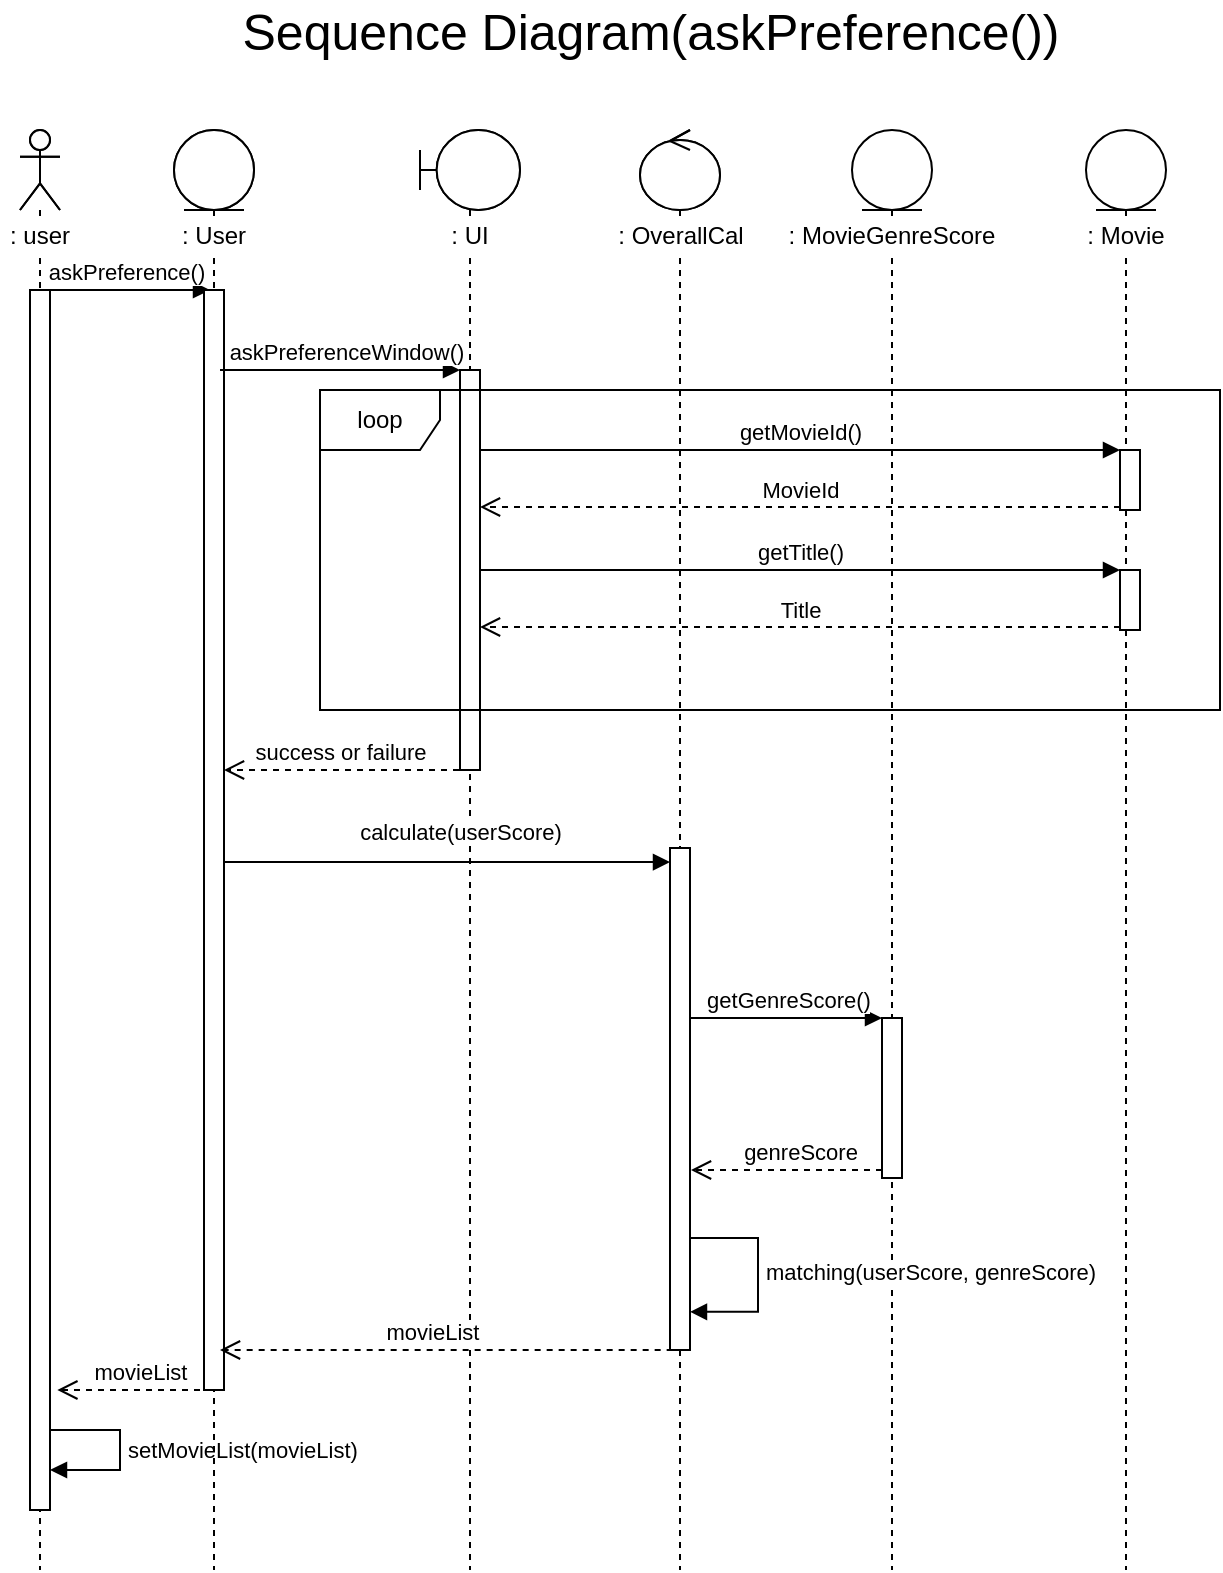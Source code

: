 <mxfile version="14.5.1" type="device" pages="2"><diagram id="Uha5RtpQj5pdw2t7mi1n" name="Page-1"><mxGraphModel dx="1086" dy="806" grid="1" gridSize="10" guides="1" tooltips="1" connect="1" arrows="1" fold="1" page="1" pageScale="1" pageWidth="827" pageHeight="1169" math="0" shadow="0"><root><mxCell id="0"/><mxCell id="1" parent="0"/><mxCell id="TcRANK5WZS-m40qTyu6G-2" value="" style="shape=umlLifeline;participant=umlEntity;perimeter=lifelinePerimeter;whiteSpace=wrap;html=1;container=1;collapsible=0;recursiveResize=0;verticalAlign=top;spacingTop=36;outlineConnect=0;fillColor=#FFFFFF;" parent="1" vertex="1"><mxGeometry x="643" y="120" width="40" height="720" as="geometry"/></mxCell><mxCell id="TcRANK5WZS-m40qTyu6G-5" value="" style="shape=umlLifeline;participant=umlControl;perimeter=lifelinePerimeter;whiteSpace=wrap;html=1;container=1;collapsible=0;recursiveResize=0;verticalAlign=top;spacingTop=36;outlineConnect=0;fillColor=#FFFFFF;" parent="1" vertex="1"><mxGeometry x="420" y="120" width="40" height="300" as="geometry"/></mxCell><mxCell id="TcRANK5WZS-m40qTyu6G-6" value="" style="shape=umlLifeline;participant=umlActor;perimeter=lifelinePerimeter;whiteSpace=wrap;html=1;container=1;collapsible=0;recursiveResize=0;verticalAlign=top;spacingTop=36;outlineConnect=0;" parent="1" vertex="1"><mxGeometry x="110" y="120" width="20" height="300" as="geometry"/></mxCell><mxCell id="TcRANK5WZS-m40qTyu6G-7" value="" style="shape=umlLifeline;participant=umlBoundary;perimeter=lifelinePerimeter;whiteSpace=wrap;html=1;container=1;collapsible=0;recursiveResize=0;verticalAlign=top;spacingTop=36;outlineConnect=0;size=40;" parent="1" vertex="1"><mxGeometry x="310" y="120" width="50" height="300" as="geometry"/></mxCell><mxCell id="TcRANK5WZS-m40qTyu6G-8" value="askPreference()" style="html=1;verticalAlign=bottom;endArrow=block;" parent="1" source="TcRANK5WZS-m40qTyu6G-6" edge="1"><mxGeometry width="80" relative="1" as="geometry"><mxPoint x="120" y="200" as="sourcePoint"/><mxPoint x="205" y="200" as="targetPoint"/></mxGeometry></mxCell><mxCell id="TcRANK5WZS-m40qTyu6G-9" value=": Movie" style="text;html=1;align=center;verticalAlign=middle;whiteSpace=wrap;rounded=0;fillColor=#FFFFFF;" parent="1" vertex="1"><mxGeometry x="640" y="163" width="46" height="20" as="geometry"/></mxCell><mxCell id="TcRANK5WZS-m40qTyu6G-10" value="" style="shape=umlLifeline;participant=umlEntity;perimeter=lifelinePerimeter;whiteSpace=wrap;html=1;container=1;collapsible=0;recursiveResize=0;verticalAlign=top;spacingTop=36;outlineConnect=0;fillColor=#FFFFFF;" parent="1" vertex="1"><mxGeometry x="187" y="120" width="40" height="300" as="geometry"/></mxCell><mxCell id="TcRANK5WZS-m40qTyu6G-11" value="" style="shape=umlLifeline;participant=umlEntity;perimeter=lifelinePerimeter;whiteSpace=wrap;html=1;container=1;collapsible=0;recursiveResize=0;verticalAlign=top;spacingTop=36;outlineConnect=0;fillColor=#FFFFFF;" parent="1" vertex="1"><mxGeometry x="526" y="120" width="40" height="720" as="geometry"/></mxCell><mxCell id="TcRANK5WZS-m40qTyu6G-12" value="" style="html=1;points=[];perimeter=orthogonalPerimeter;fillColor=#FFFFFF;" parent="TcRANK5WZS-m40qTyu6G-11" vertex="1"><mxGeometry x="15" y="444" width="10" height="80" as="geometry"/></mxCell><mxCell id="TcRANK5WZS-m40qTyu6G-13" value="" style="shape=umlLifeline;participant=umlActor;perimeter=lifelinePerimeter;whiteSpace=wrap;html=1;container=1;collapsible=0;recursiveResize=0;verticalAlign=top;spacingTop=36;outlineConnect=0;" parent="TcRANK5WZS-m40qTyu6G-11" vertex="1"><mxGeometry x="-416" width="20" height="720" as="geometry"/></mxCell><mxCell id="TcRANK5WZS-m40qTyu6G-14" value="" style="html=1;points=[];perimeter=orthogonalPerimeter;fillColor=#FFFFFF;" parent="TcRANK5WZS-m40qTyu6G-13" vertex="1"><mxGeometry x="5" y="80" width="10" height="610" as="geometry"/></mxCell><mxCell id="P48_2WbD2YEQsDaUZxYq-7" value="setMovieList(movieList)" style="edgeStyle=orthogonalEdgeStyle;html=1;align=left;spacingLeft=2;endArrow=block;rounded=0;" parent="TcRANK5WZS-m40qTyu6G-13" target="TcRANK5WZS-m40qTyu6G-14" edge="1"><mxGeometry relative="1" as="geometry"><mxPoint x="15" y="650" as="sourcePoint"/><Array as="points"><mxPoint x="50" y="650"/><mxPoint x="50" y="670"/></Array><mxPoint x="25" y="670" as="targetPoint"/></mxGeometry></mxCell><mxCell id="TcRANK5WZS-m40qTyu6G-15" value="" style="shape=umlLifeline;participant=umlEntity;perimeter=lifelinePerimeter;whiteSpace=wrap;html=1;container=1;collapsible=0;recursiveResize=0;verticalAlign=top;spacingTop=36;outlineConnect=0;fillColor=#FFFFFF;" parent="TcRANK5WZS-m40qTyu6G-11" vertex="1"><mxGeometry x="-339" width="40" height="720" as="geometry"/></mxCell><mxCell id="TcRANK5WZS-m40qTyu6G-16" value="" style="html=1;points=[];perimeter=orthogonalPerimeter;fillColor=#FFFFFF;" parent="TcRANK5WZS-m40qTyu6G-15" vertex="1"><mxGeometry x="15" y="80" width="10" height="550" as="geometry"/></mxCell><mxCell id="TcRANK5WZS-m40qTyu6G-17" value="" style="shape=umlLifeline;participant=umlBoundary;perimeter=lifelinePerimeter;whiteSpace=wrap;html=1;container=1;collapsible=0;recursiveResize=0;verticalAlign=top;spacingTop=36;outlineConnect=0;size=40;" parent="TcRANK5WZS-m40qTyu6G-11" vertex="1"><mxGeometry x="-216" width="50" height="720" as="geometry"/></mxCell><mxCell id="TcRANK5WZS-m40qTyu6G-18" value="" style="html=1;points=[];perimeter=orthogonalPerimeter;fillColor=#FFFFFF;" parent="TcRANK5WZS-m40qTyu6G-17" vertex="1"><mxGeometry x="20" y="120" width="10" height="200" as="geometry"/></mxCell><mxCell id="TcRANK5WZS-m40qTyu6G-20" value="" style="shape=umlLifeline;participant=umlControl;perimeter=lifelinePerimeter;whiteSpace=wrap;html=1;container=1;collapsible=0;recursiveResize=0;verticalAlign=top;spacingTop=36;outlineConnect=0;fillColor=#FFFFFF;" parent="TcRANK5WZS-m40qTyu6G-11" vertex="1"><mxGeometry x="-106" width="40" height="720" as="geometry"/></mxCell><mxCell id="TcRANK5WZS-m40qTyu6G-21" value="" style="html=1;points=[];perimeter=orthogonalPerimeter;fillColor=#FFFFFF;" parent="TcRANK5WZS-m40qTyu6G-20" vertex="1"><mxGeometry x="15" y="359" width="10" height="251" as="geometry"/></mxCell><mxCell id="TcRANK5WZS-m40qTyu6G-22" value="askPreferenceWindow()" style="html=1;verticalAlign=bottom;endArrow=block;entryX=0;entryY=0;" parent="TcRANK5WZS-m40qTyu6G-11" target="TcRANK5WZS-m40qTyu6G-18" edge="1"><mxGeometry x="0.028" relative="1" as="geometry"><mxPoint x="-316" y="120" as="sourcePoint"/><mxPoint x="1" as="offset"/></mxGeometry></mxCell><mxCell id="TcRANK5WZS-m40qTyu6G-23" value="success or failure" style="html=1;verticalAlign=bottom;endArrow=open;dashed=1;endSize=8;exitX=0;exitY=0.95;" parent="TcRANK5WZS-m40qTyu6G-11" edge="1"><mxGeometry x="0.061" relative="1" as="geometry"><mxPoint x="-314" y="320" as="targetPoint"/><mxPoint x="-190.5" y="320" as="sourcePoint"/><mxPoint as="offset"/></mxGeometry></mxCell><mxCell id="TcRANK5WZS-m40qTyu6G-26" value=": MovieGenreScore" style="text;html=1;align=center;verticalAlign=middle;whiteSpace=wrap;rounded=0;fillColor=#FFFFFF;" parent="1" vertex="1"><mxGeometry x="486" y="163" width="120" height="20" as="geometry"/></mxCell><mxCell id="TcRANK5WZS-m40qTyu6G-27" value=": UI" style="text;html=1;align=center;verticalAlign=middle;whiteSpace=wrap;rounded=0;fillColor=#FFFFFF;" parent="1" vertex="1"><mxGeometry x="315" y="163" width="40" height="20" as="geometry"/></mxCell><mxCell id="TcRANK5WZS-m40qTyu6G-28" value=": User" style="text;html=1;align=center;verticalAlign=middle;whiteSpace=wrap;rounded=0;fillColor=#FFFFFF;" parent="1" vertex="1"><mxGeometry x="187" y="163" width="40" height="20" as="geometry"/></mxCell><mxCell id="TcRANK5WZS-m40qTyu6G-29" value="getGenreScore()" style="html=1;verticalAlign=bottom;endArrow=block;entryX=0;entryY=0;" parent="1" target="TcRANK5WZS-m40qTyu6G-12" edge="1"><mxGeometry relative="1" as="geometry"><mxPoint x="445.5" y="564" as="sourcePoint"/></mxGeometry></mxCell><mxCell id="TcRANK5WZS-m40qTyu6G-30" value="genreScore" style="html=1;verticalAlign=bottom;endArrow=open;dashed=1;endSize=8;exitX=0;exitY=0.95;" parent="1" source="TcRANK5WZS-m40qTyu6G-12" edge="1"><mxGeometry x="-0.141" relative="1" as="geometry"><mxPoint x="445.5" y="640" as="targetPoint"/><mxPoint as="offset"/></mxGeometry></mxCell><mxCell id="TcRANK5WZS-m40qTyu6G-31" value="matching(userScore, genreScore)" style="edgeStyle=orthogonalEdgeStyle;html=1;align=left;spacingLeft=2;endArrow=block;rounded=0;entryX=1;entryY=0.924;entryDx=0;entryDy=0;entryPerimeter=0;" parent="1" target="TcRANK5WZS-m40qTyu6G-21" edge="1"><mxGeometry x="-0.038" relative="1" as="geometry"><mxPoint x="445" y="674" as="sourcePoint"/><Array as="points"><mxPoint x="479" y="674"/><mxPoint x="479" y="710"/></Array><mxPoint x="453.5" y="694" as="targetPoint"/><mxPoint as="offset"/></mxGeometry></mxCell><mxCell id="TcRANK5WZS-m40qTyu6G-32" value="calculate(userScore)" style="html=1;verticalAlign=bottom;endArrow=block;entryX=0;entryY=0.028;entryDx=0;entryDy=0;entryPerimeter=0;" parent="1" target="TcRANK5WZS-m40qTyu6G-21" edge="1"><mxGeometry x="0.058" y="6" width="80" relative="1" as="geometry"><mxPoint x="212" y="486" as="sourcePoint"/><mxPoint x="430" y="484" as="targetPoint"/><Array as="points"/><mxPoint as="offset"/></mxGeometry></mxCell><mxCell id="TcRANK5WZS-m40qTyu6G-33" value="loop" style="shape=umlFrame;whiteSpace=wrap;html=1;fillColor=#FFFFFF;" parent="1" vertex="1"><mxGeometry x="260" y="250" width="450" height="160" as="geometry"/></mxCell><mxCell id="TcRANK5WZS-m40qTyu6G-34" value="" style="html=1;points=[];perimeter=orthogonalPerimeter;fillColor=#FFFFFF;" parent="1" vertex="1"><mxGeometry x="660" y="280" width="10" height="30" as="geometry"/></mxCell><mxCell id="TcRANK5WZS-m40qTyu6G-35" value="getMovieId()" style="html=1;verticalAlign=bottom;endArrow=block;entryX=0;entryY=0;" parent="1" source="TcRANK5WZS-m40qTyu6G-18" target="TcRANK5WZS-m40qTyu6G-34" edge="1"><mxGeometry relative="1" as="geometry"><mxPoint x="590" y="280" as="sourcePoint"/></mxGeometry></mxCell><mxCell id="TcRANK5WZS-m40qTyu6G-36" value="MovieId" style="html=1;verticalAlign=bottom;endArrow=open;dashed=1;endSize=8;exitX=0;exitY=0.95;" parent="1" source="TcRANK5WZS-m40qTyu6G-34" target="TcRANK5WZS-m40qTyu6G-18" edge="1"><mxGeometry relative="1" as="geometry"><mxPoint x="590" y="356" as="targetPoint"/><mxPoint as="offset"/></mxGeometry></mxCell><mxCell id="TcRANK5WZS-m40qTyu6G-37" value="&lt;font style=&quot;font-size: 25px&quot;&gt;Sequence Diagram(askPreference())&lt;/font&gt;" style="text;html=1;align=center;verticalAlign=middle;resizable=0;points=[];autosize=1;strokeColor=none;" parent="1" vertex="1"><mxGeometry x="215" y="60" width="420" height="20" as="geometry"/></mxCell><mxCell id="TcRANK5WZS-m40qTyu6G-38" value=": user" style="text;html=1;align=center;verticalAlign=middle;whiteSpace=wrap;rounded=0;fillColor=#FFFFFF;" parent="1" vertex="1"><mxGeometry x="100" y="163" width="40" height="20" as="geometry"/></mxCell><mxCell id="TcRANK5WZS-m40qTyu6G-39" value=": OverallCal" style="text;html=1;align=center;verticalAlign=middle;whiteSpace=wrap;rounded=0;fillColor=#FFFFFF;" parent="1" vertex="1"><mxGeometry x="398.5" y="163" width="83" height="20" as="geometry"/></mxCell><mxCell id="TcRANK5WZS-m40qTyu6G-42" value="" style="html=1;points=[];perimeter=orthogonalPerimeter;fillColor=#FFFFFF;" parent="1" vertex="1"><mxGeometry x="660" y="340" width="10" height="30" as="geometry"/></mxCell><mxCell id="TcRANK5WZS-m40qTyu6G-43" value="getTitle()" style="html=1;verticalAlign=bottom;endArrow=block;entryX=0;entryY=0;" parent="1" target="TcRANK5WZS-m40qTyu6G-42" edge="1"><mxGeometry relative="1" as="geometry"><mxPoint x="340" y="340" as="sourcePoint"/></mxGeometry></mxCell><mxCell id="TcRANK5WZS-m40qTyu6G-44" value="Title" style="html=1;verticalAlign=bottom;endArrow=open;dashed=1;endSize=8;exitX=0;exitY=0.95;" parent="1" source="TcRANK5WZS-m40qTyu6G-42" edge="1"><mxGeometry relative="1" as="geometry"><mxPoint x="340" y="368.5" as="targetPoint"/><mxPoint as="offset"/></mxGeometry></mxCell><mxCell id="P48_2WbD2YEQsDaUZxYq-4" value="movieList" style="html=1;verticalAlign=bottom;endArrow=open;dashed=1;endSize=8;exitX=0.133;exitY=1;exitDx=0;exitDy=0;exitPerimeter=0;" parent="1" source="TcRANK5WZS-m40qTyu6G-21" edge="1"><mxGeometry x="0.061" relative="1" as="geometry"><mxPoint x="210" y="730" as="targetPoint"/><mxPoint x="333.5" y="730" as="sourcePoint"/><mxPoint as="offset"/></mxGeometry></mxCell><mxCell id="P48_2WbD2YEQsDaUZxYq-5" value="movieList" style="html=1;verticalAlign=bottom;endArrow=open;dashed=1;endSize=8;" parent="1" edge="1"><mxGeometry x="-0.159" relative="1" as="geometry"><mxPoint x="128.67" y="750" as="targetPoint"/><mxPoint x="200" y="750" as="sourcePoint"/><mxPoint as="offset"/></mxGeometry></mxCell></root></mxGraphModel></diagram><diagram name="Page-2" id="wdMA40IwPikm_M-yHx5G"><mxGraphModel dx="1086" dy="806" grid="1" gridSize="10" guides="1" tooltips="1" connect="1" arrows="1" fold="1" page="1" pageScale="1" pageWidth="827" pageHeight="1169" math="0" shadow="0"><root><mxCell id="FUf8LTrIaIMLAsEivN4X-0"/><mxCell id="FUf8LTrIaIMLAsEivN4X-1" parent="FUf8LTrIaIMLAsEivN4X-0"/><mxCell id="FUf8LTrIaIMLAsEivN4X-2" value="loop" style="shape=umlFrame;whiteSpace=wrap;html=1;fillColor=#FFFFFF;" parent="FUf8LTrIaIMLAsEivN4X-1" vertex="1"><mxGeometry x="258.5" y="230" width="450" height="180" as="geometry"/></mxCell><mxCell id="FUf8LTrIaIMLAsEivN4X-3" value="" style="shape=umlLifeline;participant=umlEntity;perimeter=lifelinePerimeter;whiteSpace=wrap;html=1;container=1;collapsible=0;recursiveResize=0;verticalAlign=top;spacingTop=36;outlineConnect=0;fillColor=#FFFFFF;" parent="FUf8LTrIaIMLAsEivN4X-1" vertex="1"><mxGeometry x="643" y="120" width="40" height="340" as="geometry"/></mxCell><mxCell id="FUf8LTrIaIMLAsEivN4X-4" value="" style="html=1;points=[];perimeter=orthogonalPerimeter;" parent="FUf8LTrIaIMLAsEivN4X-3" vertex="1"><mxGeometry x="15" y="250" width="10" height="20" as="geometry"/></mxCell><mxCell id="FUf8LTrIaIMLAsEivN4X-7" value="" style="shape=umlLifeline;participant=umlActor;perimeter=lifelinePerimeter;whiteSpace=wrap;html=1;container=1;collapsible=0;recursiveResize=0;verticalAlign=top;spacingTop=36;outlineConnect=0;" parent="FUf8LTrIaIMLAsEivN4X-1" vertex="1"><mxGeometry x="110" y="120" width="20" height="340" as="geometry"/></mxCell><mxCell id="FUf8LTrIaIMLAsEivN4X-15" value="" style="html=1;points=[];perimeter=orthogonalPerimeter;fillColor=#FFFFFF;" parent="FUf8LTrIaIMLAsEivN4X-7" vertex="1"><mxGeometry x="5" y="70" width="10" height="260" as="geometry"/></mxCell><mxCell id="FUf8LTrIaIMLAsEivN4X-8" value="" style="shape=umlLifeline;participant=umlBoundary;perimeter=lifelinePerimeter;whiteSpace=wrap;html=1;container=1;collapsible=0;recursiveResize=0;verticalAlign=top;spacingTop=36;outlineConnect=0;size=40;" parent="FUf8LTrIaIMLAsEivN4X-1" vertex="1"><mxGeometry x="310" y="120" width="50" height="340" as="geometry"/></mxCell><mxCell id="FUf8LTrIaIMLAsEivN4X-10" value=": Movie" style="text;html=1;align=center;verticalAlign=middle;whiteSpace=wrap;rounded=0;fillColor=#FFFFFF;" parent="FUf8LTrIaIMLAsEivN4X-1" vertex="1"><mxGeometry x="640" y="163" width="46" height="20" as="geometry"/></mxCell><mxCell id="FUf8LTrIaIMLAsEivN4X-29" value=": UI" style="text;html=1;align=center;verticalAlign=middle;whiteSpace=wrap;rounded=0;fillColor=#FFFFFF;" parent="FUf8LTrIaIMLAsEivN4X-1" vertex="1"><mxGeometry x="315" y="163" width="40" height="20" as="geometry"/></mxCell><mxCell id="FUf8LTrIaIMLAsEivN4X-39" value="&lt;font style=&quot;font-size: 25px&quot;&gt;Sequence Diagram(provideMovieInfo())&lt;/font&gt;" style="text;html=1;align=center;verticalAlign=middle;resizable=0;points=[];autosize=1;strokeColor=none;" parent="FUf8LTrIaIMLAsEivN4X-1" vertex="1"><mxGeometry x="189" y="60" width="450" height="20" as="geometry"/></mxCell><mxCell id="FUf8LTrIaIMLAsEivN4X-40" value=": user" style="text;html=1;align=center;verticalAlign=middle;whiteSpace=wrap;rounded=0;fillColor=#FFFFFF;" parent="FUf8LTrIaIMLAsEivN4X-1" vertex="1"><mxGeometry x="100" y="163" width="40" height="20" as="geometry"/></mxCell><mxCell id="FUf8LTrIaIMLAsEivN4X-42" value="GenreId" style="html=1;verticalAlign=bottom;endArrow=open;dashed=1;endSize=8;exitX=0;exitY=0.95;entryX=1.186;entryY=0.879;entryDx=0;entryDy=0;entryPerimeter=0;" parent="FUf8LTrIaIMLAsEivN4X-1" source="FUf8LTrIaIMLAsEivN4X-4" edge="1"><mxGeometry relative="1" as="geometry"><mxPoint x="341.86" y="390.96" as="targetPoint"/></mxGeometry></mxCell><mxCell id="FUf8LTrIaIMLAsEivN4X-46" value="" style="html=1;points=[];perimeter=orthogonalPerimeter;fillColor=#FFFFFF;" parent="FUf8LTrIaIMLAsEivN4X-1" vertex="1"><mxGeometry x="658.5" y="250" width="10" height="30" as="geometry"/></mxCell><mxCell id="FUf8LTrIaIMLAsEivN4X-47" value="getMovieId()" style="html=1;verticalAlign=bottom;endArrow=block;entryX=0;entryY=0;" parent="FUf8LTrIaIMLAsEivN4X-1" target="FUf8LTrIaIMLAsEivN4X-46" edge="1"><mxGeometry relative="1" as="geometry"><mxPoint x="338.5" y="250" as="sourcePoint"/></mxGeometry></mxCell><mxCell id="FUf8LTrIaIMLAsEivN4X-48" value="MovieId" style="html=1;verticalAlign=bottom;endArrow=open;dashed=1;endSize=8;exitX=0;exitY=0.95;" parent="FUf8LTrIaIMLAsEivN4X-1" source="FUf8LTrIaIMLAsEivN4X-46" edge="1"><mxGeometry relative="1" as="geometry"><mxPoint x="338.5" y="278.5" as="targetPoint"/><mxPoint as="offset"/></mxGeometry></mxCell><mxCell id="FUf8LTrIaIMLAsEivN4X-49" value="" style="html=1;points=[];perimeter=orthogonalPerimeter;fillColor=#FFFFFF;" parent="FUf8LTrIaIMLAsEivN4X-1" vertex="1"><mxGeometry x="658.5" y="310" width="10" height="30" as="geometry"/></mxCell><mxCell id="FUf8LTrIaIMLAsEivN4X-50" value="getTitle()" style="html=1;verticalAlign=bottom;endArrow=block;entryX=0;entryY=0;" parent="FUf8LTrIaIMLAsEivN4X-1" target="FUf8LTrIaIMLAsEivN4X-49" edge="1"><mxGeometry relative="1" as="geometry"><mxPoint x="338.5" y="310" as="sourcePoint"/></mxGeometry></mxCell><mxCell id="FUf8LTrIaIMLAsEivN4X-51" value="Title" style="html=1;verticalAlign=bottom;endArrow=open;dashed=1;endSize=8;exitX=0;exitY=0.95;" parent="FUf8LTrIaIMLAsEivN4X-1" source="FUf8LTrIaIMLAsEivN4X-49" edge="1"><mxGeometry relative="1" as="geometry"><mxPoint x="338.5" y="338.5" as="targetPoint"/><mxPoint as="offset"/></mxGeometry></mxCell><mxCell id="FUf8LTrIaIMLAsEivN4X-26" value="success or failure" style="html=1;verticalAlign=bottom;endArrow=open;dashed=1;endSize=8;exitX=1.125;exitY=1.004;exitDx=0;exitDy=0;exitPerimeter=0;" parent="FUf8LTrIaIMLAsEivN4X-1" source="FUf8LTrIaIMLAsEivN4X-21" target="FUf8LTrIaIMLAsEivN4X-15" edge="1"><mxGeometry relative="1" as="geometry"><mxPoint x="338.5" y="430" as="sourcePoint"/><mxPoint x="118" y="480.96" as="targetPoint"/></mxGeometry></mxCell><mxCell id="FUf8LTrIaIMLAsEivN4X-27" value="provideMovieInfo(userMovieList)" style="html=1;verticalAlign=bottom;endArrow=block;entryX=-0.199;entryY=0.006;entryDx=0;entryDy=0;entryPerimeter=0;" parent="FUf8LTrIaIMLAsEivN4X-1" source="FUf8LTrIaIMLAsEivN4X-7" target="FUf8LTrIaIMLAsEivN4X-21" edge="1"><mxGeometry x="0.041" width="80" relative="1" as="geometry"><mxPoint x="122.3" y="242" as="sourcePoint"/><mxPoint x="328.5" y="181" as="targetPoint"/><mxPoint as="offset"/><Array as="points"/></mxGeometry></mxCell><mxCell id="FUf8LTrIaIMLAsEivN4X-21" value="" style="html=1;points=[];perimeter=orthogonalPerimeter;" parent="FUf8LTrIaIMLAsEivN4X-1" vertex="1"><mxGeometry x="330" y="200" width="10" height="240" as="geometry"/></mxCell><mxCell id="FUf8LTrIaIMLAsEivN4X-5" value="getGenreId()" style="html=1;verticalAlign=bottom;endArrow=block;" parent="FUf8LTrIaIMLAsEivN4X-1" edge="1"><mxGeometry relative="1" as="geometry"><mxPoint x="340" y="370" as="sourcePoint"/><mxPoint x="660" y="370" as="targetPoint"/><Array as="points"><mxPoint x="490" y="370"/></Array></mxGeometry></mxCell></root></mxGraphModel></diagram></mxfile>
